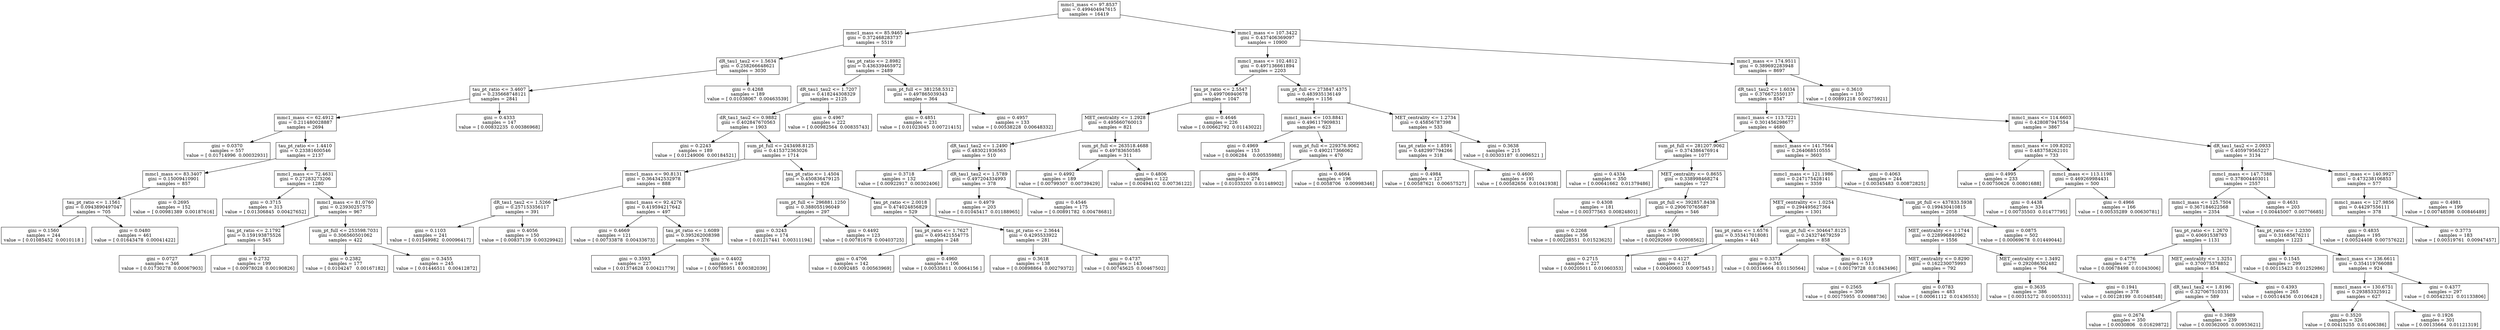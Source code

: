 digraph Tree {
0 [label="mmc1_mass <= 97.8537\ngini = 0.499404947615\nsamples = 16419", shape="box"] ;
1 [label="mmc1_mass <= 85.9465\ngini = 0.372468283737\nsamples = 5519", shape="box"] ;
0 -> 1 ;
2 [label="dR_tau1_tau2 <= 1.5634\ngini = 0.258266648621\nsamples = 3030", shape="box"] ;
1 -> 2 ;
3 [label="tau_pt_ratio <= 3.4607\ngini = 0.235668748121\nsamples = 2841", shape="box"] ;
2 -> 3 ;
4 [label="mmc1_mass <= 62.4912\ngini = 0.211480028887\nsamples = 2694", shape="box"] ;
3 -> 4 ;
5 [label="gini = 0.0370\nsamples = 557\nvalue = [ 0.01714996  0.00032931]", shape="box"] ;
4 -> 5 ;
6 [label="tau_pt_ratio <= 1.4410\ngini = 0.23381600546\nsamples = 2137", shape="box"] ;
4 -> 6 ;
7 [label="mmc1_mass <= 83.3407\ngini = 0.15009410901\nsamples = 857", shape="box"] ;
6 -> 7 ;
8 [label="tau_pt_ratio <= 1.1561\ngini = 0.0943890497047\nsamples = 705", shape="box"] ;
7 -> 8 ;
9 [label="gini = 0.1560\nsamples = 244\nvalue = [ 0.01085452  0.0010118 ]", shape="box"] ;
8 -> 9 ;
10 [label="gini = 0.0480\nsamples = 461\nvalue = [ 0.01643478  0.00041422]", shape="box"] ;
8 -> 10 ;
11 [label="gini = 0.2695\nsamples = 152\nvalue = [ 0.00981389  0.00187616]", shape="box"] ;
7 -> 11 ;
12 [label="mmc1_mass <= 72.4631\ngini = 0.27283273206\nsamples = 1280", shape="box"] ;
6 -> 12 ;
13 [label="gini = 0.3715\nsamples = 313\nvalue = [ 0.01306845  0.00427652]", shape="box"] ;
12 -> 13 ;
14 [label="mmc1_mass <= 81.0760\ngini = 0.23930257575\nsamples = 967", shape="box"] ;
12 -> 14 ;
15 [label="tau_pt_ratio <= 2.1792\ngini = 0.159193875526\nsamples = 545", shape="box"] ;
14 -> 15 ;
16 [label="gini = 0.0727\nsamples = 346\nvalue = [ 0.01730278  0.00067903]", shape="box"] ;
15 -> 16 ;
17 [label="gini = 0.2732\nsamples = 199\nvalue = [ 0.00978028  0.00190826]", shape="box"] ;
15 -> 17 ;
18 [label="sum_pt_full <= 253598.7031\ngini = 0.306560501062\nsamples = 422", shape="box"] ;
14 -> 18 ;
19 [label="gini = 0.2382\nsamples = 177\nvalue = [ 0.0104247   0.00167182]", shape="box"] ;
18 -> 19 ;
20 [label="gini = 0.3455\nsamples = 245\nvalue = [ 0.01446511  0.00412872]", shape="box"] ;
18 -> 20 ;
21 [label="gini = 0.4333\nsamples = 147\nvalue = [ 0.00832235  0.00386968]", shape="box"] ;
3 -> 21 ;
22 [label="gini = 0.4268\nsamples = 189\nvalue = [ 0.01038067  0.00463539]", shape="box"] ;
2 -> 22 ;
23 [label="tau_pt_ratio <= 2.8982\ngini = 0.436339465972\nsamples = 2489", shape="box"] ;
1 -> 23 ;
24 [label="dR_tau1_tau2 <= 1.7207\ngini = 0.418244308329\nsamples = 2125", shape="box"] ;
23 -> 24 ;
25 [label="dR_tau1_tau2 <= 0.9882\ngini = 0.402847670563\nsamples = 1903", shape="box"] ;
24 -> 25 ;
26 [label="gini = 0.2243\nsamples = 189\nvalue = [ 0.01249006  0.00184521]", shape="box"] ;
25 -> 26 ;
27 [label="sum_pt_full <= 243498.8125\ngini = 0.415372363026\nsamples = 1714", shape="box"] ;
25 -> 27 ;
28 [label="mmc1_mass <= 90.8131\ngini = 0.364342532978\nsamples = 888", shape="box"] ;
27 -> 28 ;
29 [label="dR_tau1_tau2 <= 1.5266\ngini = 0.257153356117\nsamples = 391", shape="box"] ;
28 -> 29 ;
30 [label="gini = 0.1103\nsamples = 241\nvalue = [ 0.01549982  0.00096417]", shape="box"] ;
29 -> 30 ;
31 [label="gini = 0.4056\nsamples = 150\nvalue = [ 0.00837139  0.00329942]", shape="box"] ;
29 -> 31 ;
32 [label="mmc1_mass <= 92.4276\ngini = 0.419594217642\nsamples = 497", shape="box"] ;
28 -> 32 ;
33 [label="gini = 0.4669\nsamples = 121\nvalue = [ 0.00733878  0.00433673]", shape="box"] ;
32 -> 33 ;
34 [label="tau_pt_ratio <= 1.6089\ngini = 0.395262008398\nsamples = 376", shape="box"] ;
32 -> 34 ;
35 [label="gini = 0.3593\nsamples = 227\nvalue = [ 0.01374628  0.00421779]", shape="box"] ;
34 -> 35 ;
36 [label="gini = 0.4402\nsamples = 149\nvalue = [ 0.00785951  0.00382039]", shape="box"] ;
34 -> 36 ;
37 [label="tau_pt_ratio <= 1.4504\ngini = 0.450836479125\nsamples = 826", shape="box"] ;
27 -> 37 ;
38 [label="sum_pt_full <= 296881.1250\ngini = 0.388055196049\nsamples = 297", shape="box"] ;
37 -> 38 ;
39 [label="gini = 0.3243\nsamples = 174\nvalue = [ 0.01217441  0.00311194]", shape="box"] ;
38 -> 39 ;
40 [label="gini = 0.4492\nsamples = 123\nvalue = [ 0.00781678  0.00403725]", shape="box"] ;
38 -> 40 ;
41 [label="tau_pt_ratio <= 2.0018\ngini = 0.474024856829\nsamples = 529", shape="box"] ;
37 -> 41 ;
42 [label="tau_pt_ratio <= 1.7627\ngini = 0.495421554775\nsamples = 248", shape="box"] ;
41 -> 42 ;
43 [label="gini = 0.4706\nsamples = 142\nvalue = [ 0.0092485   0.00563969]", shape="box"] ;
42 -> 43 ;
44 [label="gini = 0.4960\nsamples = 106\nvalue = [ 0.00535811  0.0064156 ]", shape="box"] ;
42 -> 44 ;
45 [label="tau_pt_ratio <= 2.3644\ngini = 0.4295533922\nsamples = 281", shape="box"] ;
41 -> 45 ;
46 [label="gini = 0.3618\nsamples = 138\nvalue = [ 0.00898864  0.00279372]", shape="box"] ;
45 -> 46 ;
47 [label="gini = 0.4737\nsamples = 143\nvalue = [ 0.00745625  0.00467502]", shape="box"] ;
45 -> 47 ;
48 [label="gini = 0.4967\nsamples = 222\nvalue = [ 0.00982564  0.00835743]", shape="box"] ;
24 -> 48 ;
49 [label="sum_pt_full <= 381258.5312\ngini = 0.497865039343\nsamples = 364", shape="box"] ;
23 -> 49 ;
50 [label="gini = 0.4851\nsamples = 231\nvalue = [ 0.01023045  0.00721415]", shape="box"] ;
49 -> 50 ;
51 [label="gini = 0.4957\nsamples = 133\nvalue = [ 0.00538228  0.00648332]", shape="box"] ;
49 -> 51 ;
52 [label="mmc1_mass <= 107.3422\ngini = 0.437406369097\nsamples = 10900", shape="box"] ;
0 -> 52 ;
53 [label="mmc1_mass <= 102.4812\ngini = 0.497136661894\nsamples = 2203", shape="box"] ;
52 -> 53 ;
54 [label="tau_pt_ratio <= 2.5547\ngini = 0.499706940678\nsamples = 1047", shape="box"] ;
53 -> 54 ;
55 [label="MET_centrality <= 1.2928\ngini = 0.495660760013\nsamples = 821", shape="box"] ;
54 -> 55 ;
56 [label="dR_tau1_tau2 <= 1.2490\ngini = 0.483021936563\nsamples = 510", shape="box"] ;
55 -> 56 ;
57 [label="gini = 0.3718\nsamples = 132\nvalue = [ 0.00922917  0.00302406]", shape="box"] ;
56 -> 57 ;
58 [label="dR_tau1_tau2 <= 1.5789\ngini = 0.497204334993\nsamples = 378", shape="box"] ;
56 -> 58 ;
59 [label="gini = 0.4979\nsamples = 203\nvalue = [ 0.01045417  0.01188965]", shape="box"] ;
58 -> 59 ;
60 [label="gini = 0.4546\nsamples = 175\nvalue = [ 0.00891782  0.00478681]", shape="box"] ;
58 -> 60 ;
61 [label="sum_pt_full <= 263518.4688\ngini = 0.49783650585\nsamples = 311", shape="box"] ;
55 -> 61 ;
62 [label="gini = 0.4992\nsamples = 189\nvalue = [ 0.00799307  0.00739429]", shape="box"] ;
61 -> 62 ;
63 [label="gini = 0.4806\nsamples = 122\nvalue = [ 0.00494102  0.00736122]", shape="box"] ;
61 -> 63 ;
64 [label="gini = 0.4646\nsamples = 226\nvalue = [ 0.00662792  0.01143022]", shape="box"] ;
54 -> 64 ;
65 [label="sum_pt_full <= 273847.4375\ngini = 0.483935136149\nsamples = 1156", shape="box"] ;
53 -> 65 ;
66 [label="mmc1_mass <= 103.8841\ngini = 0.496117909831\nsamples = 623", shape="box"] ;
65 -> 66 ;
67 [label="gini = 0.4969\nsamples = 153\nvalue = [ 0.006284    0.00535988]", shape="box"] ;
66 -> 67 ;
68 [label="sum_pt_full <= 229376.9062\ngini = 0.490217366062\nsamples = 470", shape="box"] ;
66 -> 68 ;
69 [label="gini = 0.4986\nsamples = 274\nvalue = [ 0.01033203  0.01148902]", shape="box"] ;
68 -> 69 ;
70 [label="gini = 0.4664\nsamples = 196\nvalue = [ 0.0058706   0.00998346]", shape="box"] ;
68 -> 70 ;
71 [label="MET_centrality <= 1.2734\ngini = 0.45856787398\nsamples = 533", shape="box"] ;
65 -> 71 ;
72 [label="tau_pt_ratio <= 1.8591\ngini = 0.482997794266\nsamples = 318", shape="box"] ;
71 -> 72 ;
73 [label="gini = 0.4984\nsamples = 127\nvalue = [ 0.00587621  0.00657527]", shape="box"] ;
72 -> 73 ;
74 [label="gini = 0.4600\nsamples = 191\nvalue = [ 0.00582656  0.01041938]", shape="box"] ;
72 -> 74 ;
75 [label="gini = 0.3638\nsamples = 215\nvalue = [ 0.00303187  0.0096521 ]", shape="box"] ;
71 -> 75 ;
76 [label="mmc1_mass <= 174.9511\ngini = 0.389692283948\nsamples = 8697", shape="box"] ;
52 -> 76 ;
77 [label="dR_tau1_tau2 <= 1.6034\ngini = 0.376672550137\nsamples = 8547", shape="box"] ;
76 -> 77 ;
78 [label="mmc1_mass <= 113.7221\ngini = 0.301456298677\nsamples = 4680", shape="box"] ;
77 -> 78 ;
79 [label="sum_pt_full <= 281207.9062\ngini = 0.374386476914\nsamples = 1077", shape="box"] ;
78 -> 79 ;
80 [label="gini = 0.4334\nsamples = 350\nvalue = [ 0.00641662  0.01379486]", shape="box"] ;
79 -> 80 ;
81 [label="MET_centrality <= 0.8655\ngini = 0.338998468274\nsamples = 727", shape="box"] ;
79 -> 81 ;
82 [label="gini = 0.4308\nsamples = 181\nvalue = [ 0.00377563  0.00824801]", shape="box"] ;
81 -> 82 ;
83 [label="sum_pt_full <= 392857.8438\ngini = 0.290670765687\nsamples = 546", shape="box"] ;
81 -> 83 ;
84 [label="gini = 0.2268\nsamples = 356\nvalue = [ 0.00228551  0.01523625]", shape="box"] ;
83 -> 84 ;
85 [label="gini = 0.3686\nsamples = 190\nvalue = [ 0.00292669  0.00908562]", shape="box"] ;
83 -> 85 ;
86 [label="mmc1_mass <= 141.7564\ngini = 0.264068510555\nsamples = 3603", shape="box"] ;
78 -> 86 ;
87 [label="mmc1_mass <= 121.1986\ngini = 0.247175428141\nsamples = 3359", shape="box"] ;
86 -> 87 ;
88 [label="MET_centrality <= 1.0254\ngini = 0.294495627364\nsamples = 1301", shape="box"] ;
87 -> 88 ;
89 [label="tau_pt_ratio <= 1.6576\ngini = 0.353417018081\nsamples = 443", shape="box"] ;
88 -> 89 ;
90 [label="gini = 0.2715\nsamples = 227\nvalue = [ 0.00205011  0.01060353]", shape="box"] ;
89 -> 90 ;
91 [label="gini = 0.4127\nsamples = 216\nvalue = [ 0.00400603  0.0097545 ]", shape="box"] ;
89 -> 91 ;
92 [label="sum_pt_full <= 304647.8125\ngini = 0.243274679259\nsamples = 858", shape="box"] ;
88 -> 92 ;
93 [label="gini = 0.3373\nsamples = 345\nvalue = [ 0.00314664  0.01150564]", shape="box"] ;
92 -> 93 ;
94 [label="gini = 0.1619\nsamples = 513\nvalue = [ 0.00179728  0.01843496]", shape="box"] ;
92 -> 94 ;
95 [label="sum_pt_full <= 437833.5938\ngini = 0.199430410815\nsamples = 2058", shape="box"] ;
87 -> 95 ;
96 [label="MET_centrality <= 1.1744\ngini = 0.228996840962\nsamples = 1556", shape="box"] ;
95 -> 96 ;
97 [label="MET_centrality <= 0.8290\ngini = 0.162230075993\nsamples = 792", shape="box"] ;
96 -> 97 ;
98 [label="gini = 0.2565\nsamples = 309\nvalue = [ 0.00175955  0.00988736]", shape="box"] ;
97 -> 98 ;
99 [label="gini = 0.0783\nsamples = 483\nvalue = [ 0.00061112  0.01436553]", shape="box"] ;
97 -> 99 ;
100 [label="MET_centrality <= 1.3492\ngini = 0.292086302482\nsamples = 764", shape="box"] ;
96 -> 100 ;
101 [label="gini = 0.3635\nsamples = 386\nvalue = [ 0.00315272  0.01005331]", shape="box"] ;
100 -> 101 ;
102 [label="gini = 0.1941\nsamples = 378\nvalue = [ 0.00128199  0.01048548]", shape="box"] ;
100 -> 102 ;
103 [label="gini = 0.0875\nsamples = 502\nvalue = [ 0.00069678  0.01449044]", shape="box"] ;
95 -> 103 ;
104 [label="gini = 0.4063\nsamples = 244\nvalue = [ 0.00345483  0.00872825]", shape="box"] ;
86 -> 104 ;
105 [label="mmc1_mass <= 114.6603\ngini = 0.428087947554\nsamples = 3867", shape="box"] ;
77 -> 105 ;
106 [label="mmc1_mass <= 109.8202\ngini = 0.483758262101\nsamples = 733", shape="box"] ;
105 -> 106 ;
107 [label="gini = 0.4995\nsamples = 233\nvalue = [ 0.00750626  0.00801688]", shape="box"] ;
106 -> 107 ;
108 [label="mmc1_mass <= 113.1198\ngini = 0.469269984431\nsamples = 500", shape="box"] ;
106 -> 108 ;
109 [label="gini = 0.4438\nsamples = 334\nvalue = [ 0.00735503  0.01477795]", shape="box"] ;
108 -> 109 ;
110 [label="gini = 0.4966\nsamples = 166\nvalue = [ 0.00535289  0.00630781]", shape="box"] ;
108 -> 110 ;
111 [label="dR_tau1_tau2 <= 2.0933\ngini = 0.405979565227\nsamples = 3134", shape="box"] ;
105 -> 111 ;
112 [label="mmc1_mass <= 147.7388\ngini = 0.378004403011\nsamples = 2557", shape="box"] ;
111 -> 112 ;
113 [label="mmc1_mass <= 125.7504\ngini = 0.367184622568\nsamples = 2354", shape="box"] ;
112 -> 113 ;
114 [label="tau_pt_ratio <= 1.2670\ngini = 0.40691538793\nsamples = 1131", shape="box"] ;
113 -> 114 ;
115 [label="gini = 0.4776\nsamples = 277\nvalue = [ 0.00678498  0.01043006]", shape="box"] ;
114 -> 115 ;
116 [label="MET_centrality <= 1.3251\ngini = 0.370075378852\nsamples = 854", shape="box"] ;
114 -> 116 ;
117 [label="dR_tau1_tau2 <= 1.8196\ngini = 0.327067510331\nsamples = 589", shape="box"] ;
116 -> 117 ;
118 [label="gini = 0.2674\nsamples = 350\nvalue = [ 0.0030806   0.01629872]", shape="box"] ;
117 -> 118 ;
119 [label="gini = 0.3989\nsamples = 239\nvalue = [ 0.00362005  0.00953621]", shape="box"] ;
117 -> 119 ;
120 [label="gini = 0.4393\nsamples = 265\nvalue = [ 0.00514436  0.0106428 ]", shape="box"] ;
116 -> 120 ;
121 [label="tau_pt_ratio <= 1.2330\ngini = 0.31685676211\nsamples = 1223", shape="box"] ;
113 -> 121 ;
122 [label="gini = 0.1545\nsamples = 299\nvalue = [ 0.00115423  0.01252986]", shape="box"] ;
121 -> 122 ;
123 [label="mmc1_mass <= 136.6611\ngini = 0.354119766088\nsamples = 924", shape="box"] ;
121 -> 123 ;
124 [label="mmc1_mass <= 130.6751\ngini = 0.293853325912\nsamples = 627", shape="box"] ;
123 -> 124 ;
125 [label="gini = 0.3520\nsamples = 326\nvalue = [ 0.00415255  0.01406386]", shape="box"] ;
124 -> 125 ;
126 [label="gini = 0.1926\nsamples = 301\nvalue = [ 0.00135664  0.01121319]", shape="box"] ;
124 -> 126 ;
127 [label="gini = 0.4377\nsamples = 297\nvalue = [ 0.00542321  0.01133806]", shape="box"] ;
123 -> 127 ;
128 [label="gini = 0.4631\nsamples = 203\nvalue = [ 0.00445007  0.00776685]", shape="box"] ;
112 -> 128 ;
129 [label="mmc1_mass <= 140.9927\ngini = 0.473238106853\nsamples = 577", shape="box"] ;
111 -> 129 ;
130 [label="mmc1_mass <= 127.9856\ngini = 0.44297556111\nsamples = 378", shape="box"] ;
129 -> 130 ;
131 [label="gini = 0.4835\nsamples = 195\nvalue = [ 0.00524408  0.00757622]", shape="box"] ;
130 -> 131 ;
132 [label="gini = 0.3773\nsamples = 183\nvalue = [ 0.00319761  0.00947457]", shape="box"] ;
130 -> 132 ;
133 [label="gini = 0.4981\nsamples = 199\nvalue = [ 0.00748598  0.00846489]", shape="box"] ;
129 -> 133 ;
134 [label="gini = 0.3610\nsamples = 150\nvalue = [ 0.00891218  0.00275921]", shape="box"] ;
76 -> 134 ;
}